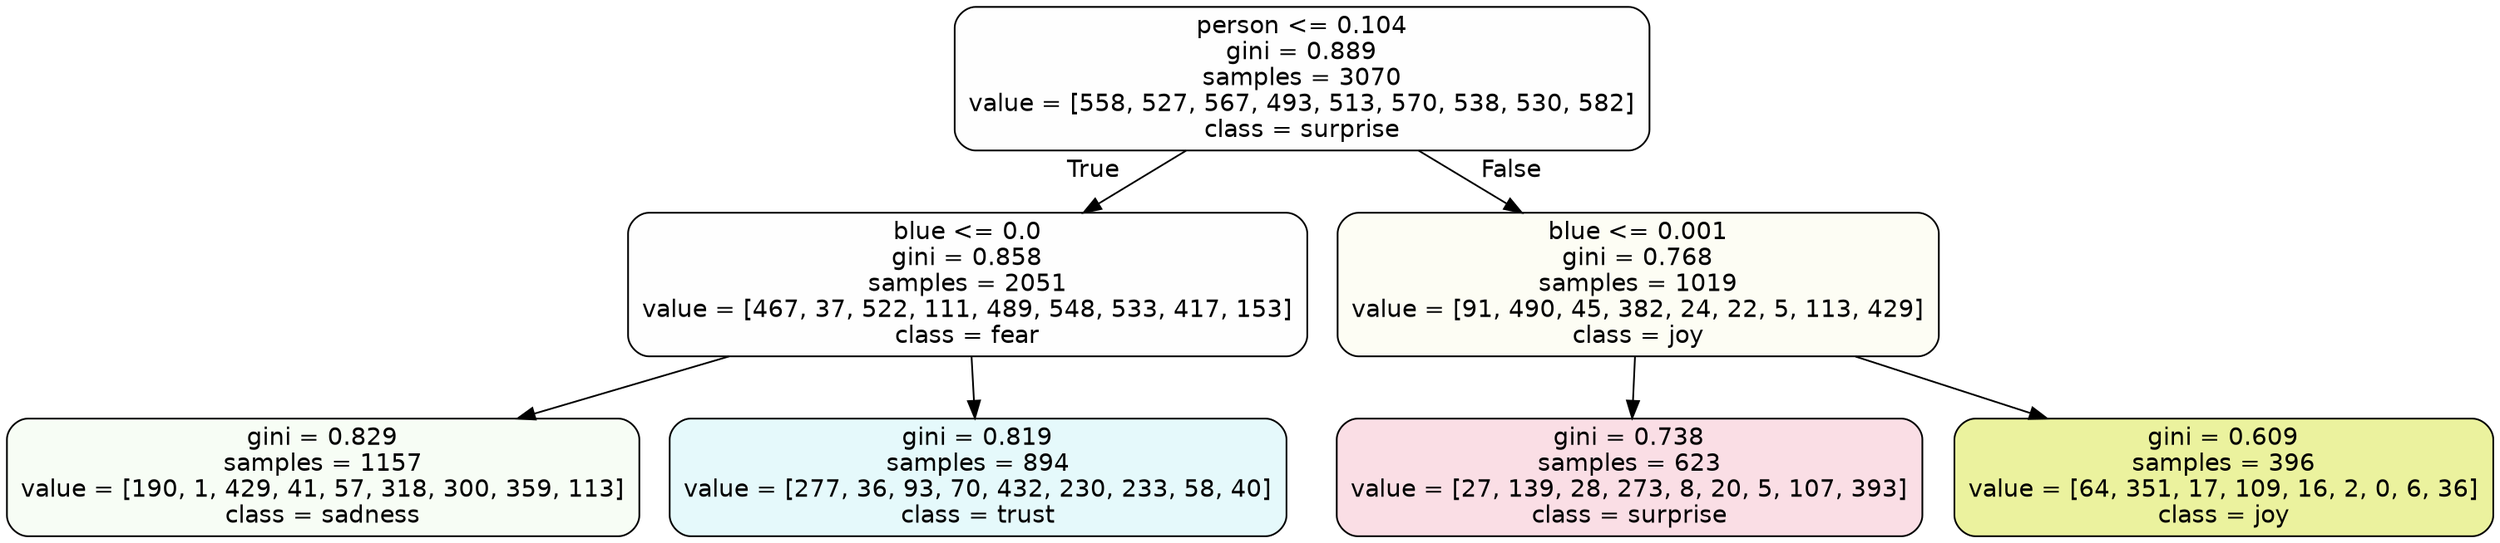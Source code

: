 digraph Tree {
node [shape=box, style="filled, rounded", color="black", fontname=helvetica] ;
edge [fontname=helvetica] ;
0 [label="person <= 0.104\ngini = 0.889\nsamples = 3070\nvalue = [558, 527, 567, 493, 513, 570, 538, 530, 582]\nclass = surprise", fillcolor="#e5396401"] ;
1 [label="blue <= 0.0\ngini = 0.858\nsamples = 2051\nvalue = [467, 37, 522, 111, 489, 548, 533, 417, 153]\nclass = fear", fillcolor="#3964e501"] ;
0 -> 1 [labeldistance=2.5, labelangle=45, headlabel="True"] ;
2 [label="gini = 0.829\nsamples = 1157\nvalue = [190, 1, 429, 41, 57, 318, 300, 359, 113]\nclass = sadness", fillcolor="#64e5390c"] ;
1 -> 2 ;
3 [label="gini = 0.819\nsamples = 894\nvalue = [277, 36, 93, 70, 432, 230, 233, 58, 40]\nclass = trust", fillcolor="#39d7e521"] ;
1 -> 3 ;
4 [label="blue <= 0.001\ngini = 0.768\nsamples = 1019\nvalue = [91, 490, 45, 382, 24, 22, 5, 113, 429]\nclass = joy", fillcolor="#d7e5390d"] ;
0 -> 4 [labeldistance=2.5, labelangle=-45, headlabel="False"] ;
5 [label="gini = 0.738\nsamples = 623\nvalue = [27, 139, 28, 273, 8, 20, 5, 107, 393]\nclass = surprise", fillcolor="#e539642a"] ;
4 -> 5 ;
6 [label="gini = 0.609\nsamples = 396\nvalue = [64, 351, 17, 109, 16, 2, 0, 6, 36]\nclass = joy", fillcolor="#d7e5397d"] ;
4 -> 6 ;
}